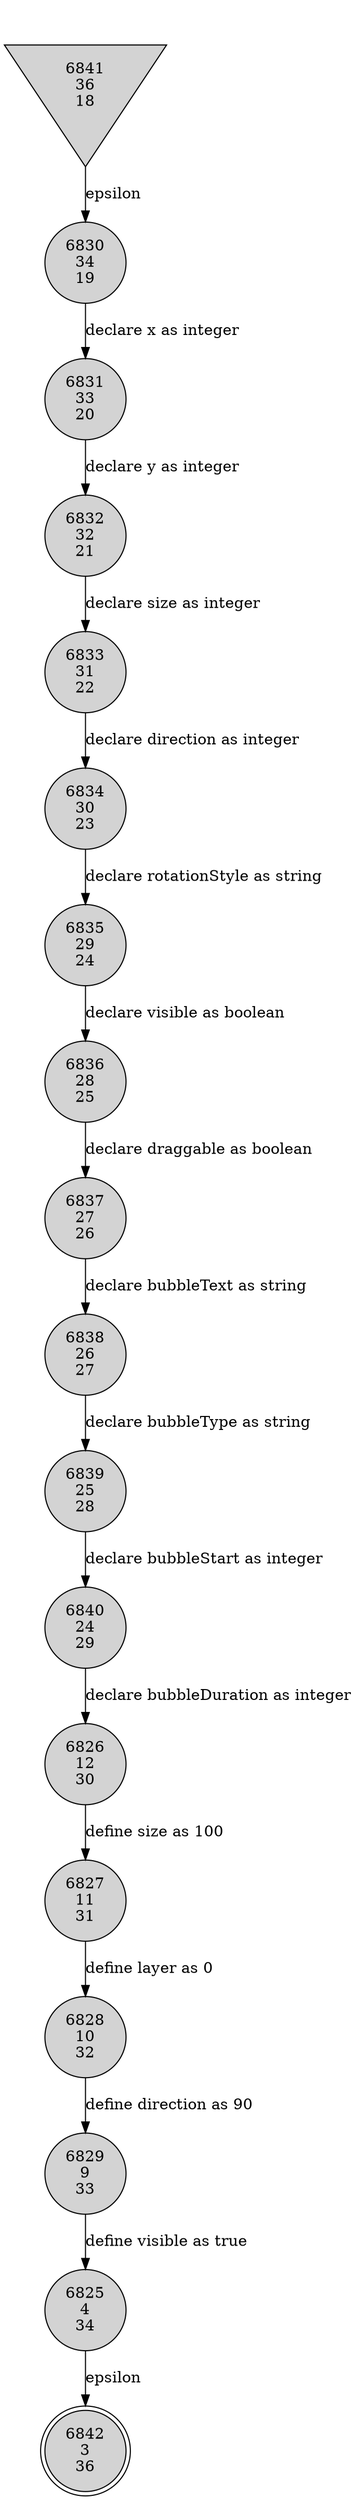 digraph relation {
    node [shape=circle, style=filled];
    6825 [label="6825
4
34" shape=circle penwidth=1]
    6826 [label="6826
12
30" shape=circle penwidth=1]
    6827 [label="6827
11
31" shape=circle penwidth=1]
    6828 [label="6828
10
32" shape=circle penwidth=1]
    6829 [label="6829
9
33" shape=circle penwidth=1]
    6830 [label="6830
34
19" shape=circle penwidth=1]
    6831 [label="6831
33
20" shape=circle penwidth=1]
    6832 [label="6832
32
21" shape=circle penwidth=1]
    6833 [label="6833
31
22" shape=circle penwidth=1]
    6834 [label="6834
30
23" shape=circle penwidth=1]
    6835 [label="6835
29
24" shape=circle penwidth=1]
    6836 [label="6836
28
25" shape=circle penwidth=1]
    6837 [label="6837
27
26" shape=circle penwidth=1]
    6838 [label="6838
26
27" shape=circle penwidth=1]
    6839 [label="6839
25
28" shape=circle penwidth=1]
    6840 [label="6840
24
29" shape=circle penwidth=1]
    6841 [label="6841
36
18" shape=invtriangle penwidth=1]
    6842 [label="6842
3
36" shape=doublecircle penwidth=1]
    6841 -> 6830 [label="epsilon"];
    6830 -> 6831 [label="declare x as integer"];
    6831 -> 6832 [label="declare y as integer"];
    6832 -> 6833 [label="declare size as integer"];
    6833 -> 6834 [label="declare direction as integer"];
    6834 -> 6835 [label="declare rotationStyle as string"];
    6835 -> 6836 [label="declare visible as boolean"];
    6836 -> 6837 [label="declare draggable as boolean"];
    6837 -> 6838 [label="declare bubbleText as string"];
    6838 -> 6839 [label="declare bubbleType as string"];
    6839 -> 6840 [label="declare bubbleStart as integer"];
    6840 -> 6826 [label="declare bubbleDuration as integer"];
    6826 -> 6827 [label="define size as 100"];
    6827 -> 6828 [label="define layer as 0"];
    6828 -> 6829 [label="define direction as 90"];
    6829 -> 6825 [label="define visible as true"];
    6825 -> 6842 [label="epsilon"];
}
